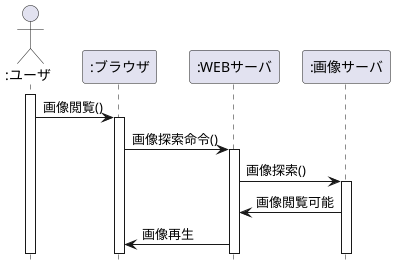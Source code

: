 @startuml 演習4-6
hide footbox
actor ":ユーザ" as actor
participant ":ブラウザ" as boundary
participant ":WEBサーバ" as control
participant ":画像サーバ" as entity
activate actor
actor -> boundary :画像閲覧()
activate boundary
boundary -> control :画像探索命令()
activate control
control -> entity :画像探索()
activate entity
control <- entity :画像閲覧可能
boundary <- control :画像再生

@enduml